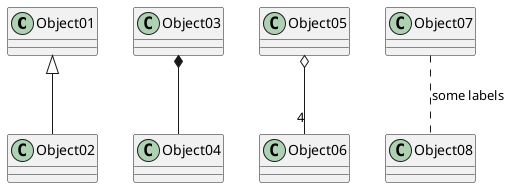 @startuml

Object01 <|-- Object02
Object03 *-- Object04
Object05 o-- "4" Object06
Object07 .. Object08 : some labels
@enduml
